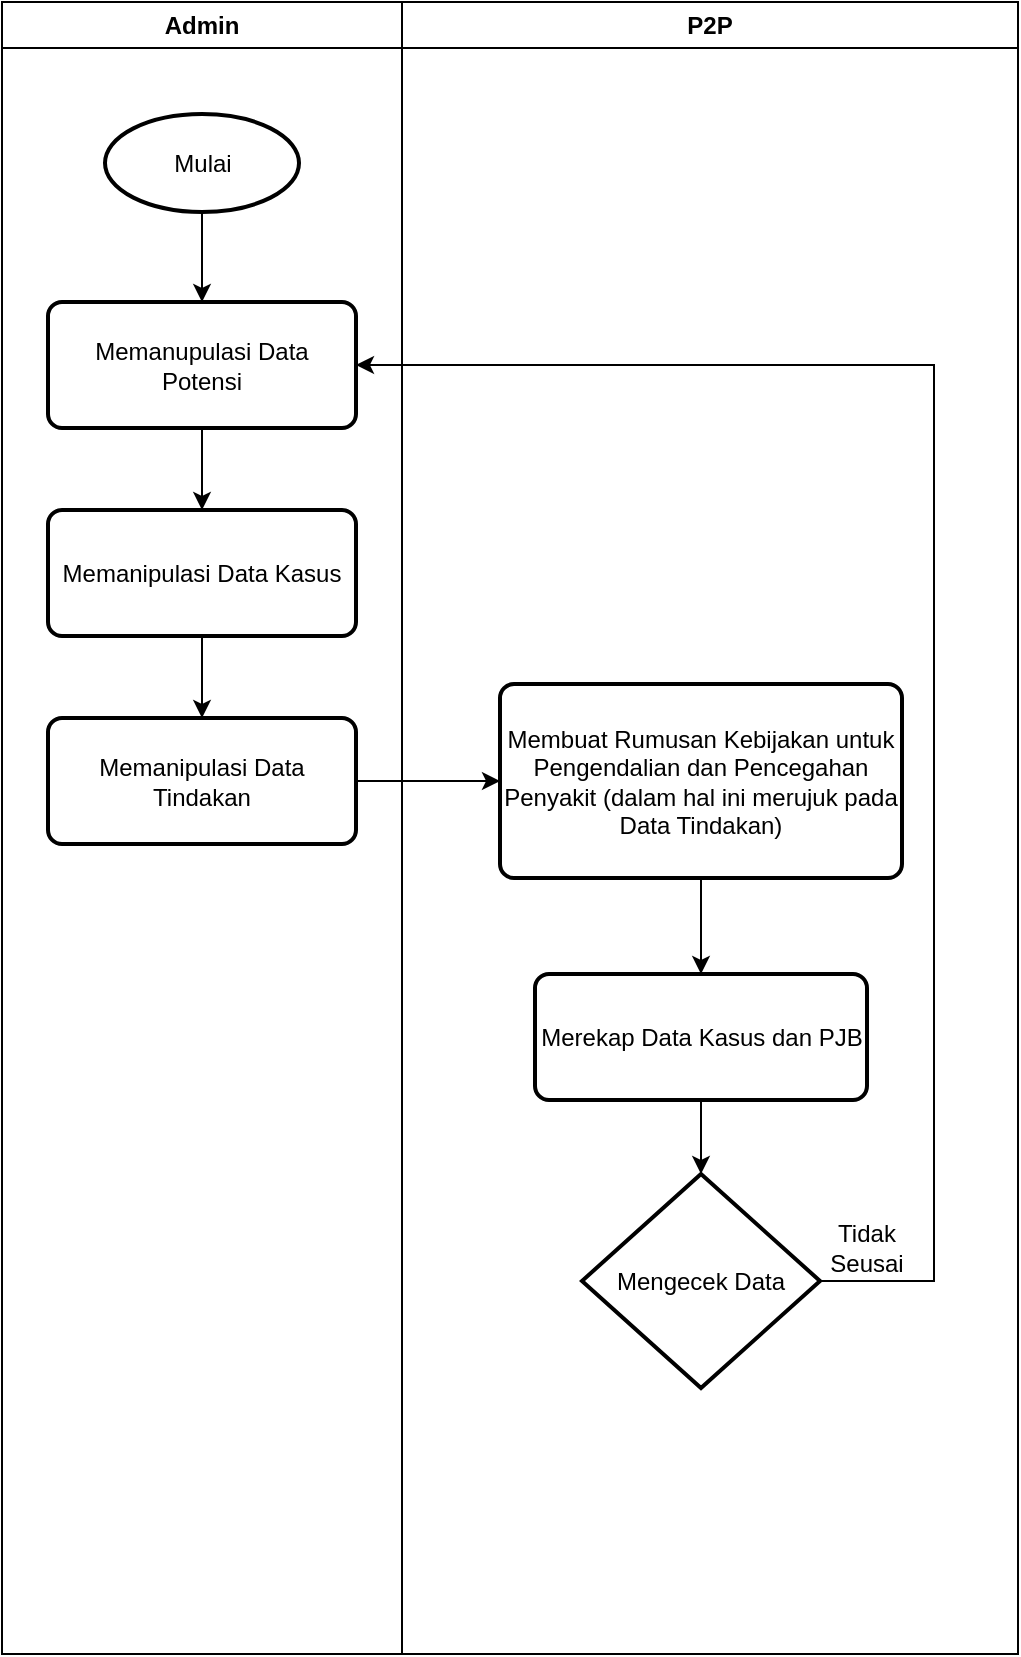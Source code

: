 <mxfile version="21.6.1" type="github">
  <diagram name="Halaman-1" id="N3lFzF_QxEheowapjdO8">
    <mxGraphModel dx="4485" dy="544" grid="1" gridSize="7" guides="1" tooltips="1" connect="1" arrows="1" fold="1" page="1" pageScale="1" pageWidth="1169" pageHeight="827" background="none" math="0" shadow="0">
      <root>
        <mxCell id="0" />
        <mxCell id="1" parent="0" />
        <mxCell id="cxdvPk_amLAOKnpy7xhZ-2" value="Admin" style="swimlane;whiteSpace=wrap;html=1;" vertex="1" parent="1">
          <mxGeometry x="-3504" width="200" height="826" as="geometry" />
        </mxCell>
        <mxCell id="cxdvPk_amLAOKnpy7xhZ-14" style="edgeStyle=orthogonalEdgeStyle;rounded=0;orthogonalLoop=1;jettySize=auto;html=1;exitX=0.5;exitY=1;exitDx=0;exitDy=0;exitPerimeter=0;entryX=0.5;entryY=0;entryDx=0;entryDy=0;" edge="1" parent="cxdvPk_amLAOKnpy7xhZ-2" source="cxdvPk_amLAOKnpy7xhZ-3" target="cxdvPk_amLAOKnpy7xhZ-4">
          <mxGeometry relative="1" as="geometry" />
        </mxCell>
        <mxCell id="cxdvPk_amLAOKnpy7xhZ-3" value="Mulai" style="strokeWidth=2;html=1;shape=mxgraph.flowchart.start_1;whiteSpace=wrap;" vertex="1" parent="cxdvPk_amLAOKnpy7xhZ-2">
          <mxGeometry x="51.5" y="56" width="97" height="49" as="geometry" />
        </mxCell>
        <mxCell id="cxdvPk_amLAOKnpy7xhZ-12" style="edgeStyle=orthogonalEdgeStyle;rounded=0;orthogonalLoop=1;jettySize=auto;html=1;exitX=0.5;exitY=1;exitDx=0;exitDy=0;entryX=0.5;entryY=0;entryDx=0;entryDy=0;" edge="1" parent="cxdvPk_amLAOKnpy7xhZ-2" source="cxdvPk_amLAOKnpy7xhZ-4" target="cxdvPk_amLAOKnpy7xhZ-5">
          <mxGeometry relative="1" as="geometry" />
        </mxCell>
        <mxCell id="cxdvPk_amLAOKnpy7xhZ-4" value="Memanupulasi Data &lt;br&gt;Potensi" style="rounded=1;whiteSpace=wrap;html=1;absoluteArcSize=1;arcSize=14;strokeWidth=2;" vertex="1" parent="cxdvPk_amLAOKnpy7xhZ-2">
          <mxGeometry x="23" y="150" width="154" height="63" as="geometry" />
        </mxCell>
        <mxCell id="cxdvPk_amLAOKnpy7xhZ-13" style="edgeStyle=orthogonalEdgeStyle;rounded=0;orthogonalLoop=1;jettySize=auto;html=1;exitX=0.5;exitY=1;exitDx=0;exitDy=0;entryX=0.5;entryY=0;entryDx=0;entryDy=0;" edge="1" parent="cxdvPk_amLAOKnpy7xhZ-2" source="cxdvPk_amLAOKnpy7xhZ-5" target="cxdvPk_amLAOKnpy7xhZ-10">
          <mxGeometry relative="1" as="geometry" />
        </mxCell>
        <mxCell id="cxdvPk_amLAOKnpy7xhZ-5" value="Memanipulasi Data Kasus" style="rounded=1;whiteSpace=wrap;html=1;absoluteArcSize=1;arcSize=14;strokeWidth=2;" vertex="1" parent="cxdvPk_amLAOKnpy7xhZ-2">
          <mxGeometry x="23" y="254" width="154" height="63" as="geometry" />
        </mxCell>
        <mxCell id="cxdvPk_amLAOKnpy7xhZ-10" value="Memanipulasi Data Tindakan" style="rounded=1;whiteSpace=wrap;html=1;absoluteArcSize=1;arcSize=14;strokeWidth=2;" vertex="1" parent="cxdvPk_amLAOKnpy7xhZ-2">
          <mxGeometry x="23" y="358" width="154" height="63" as="geometry" />
        </mxCell>
        <mxCell id="cxdvPk_amLAOKnpy7xhZ-6" value="P2P" style="swimlane;whiteSpace=wrap;html=1;" vertex="1" parent="1">
          <mxGeometry x="-3304" width="308" height="826" as="geometry" />
        </mxCell>
        <mxCell id="cxdvPk_amLAOKnpy7xhZ-20" style="edgeStyle=orthogonalEdgeStyle;rounded=0;orthogonalLoop=1;jettySize=auto;html=1;exitX=0.5;exitY=1;exitDx=0;exitDy=0;" edge="1" parent="cxdvPk_amLAOKnpy7xhZ-6" source="cxdvPk_amLAOKnpy7xhZ-15" target="cxdvPk_amLAOKnpy7xhZ-16">
          <mxGeometry relative="1" as="geometry" />
        </mxCell>
        <mxCell id="cxdvPk_amLAOKnpy7xhZ-15" value="Membuat Rumusan Kebijakan untuk Pengendalian dan Pencegahan Penyakit (dalam hal ini merujuk pada Data Tindakan)" style="rounded=1;whiteSpace=wrap;html=1;absoluteArcSize=1;arcSize=14;strokeWidth=2;" vertex="1" parent="cxdvPk_amLAOKnpy7xhZ-6">
          <mxGeometry x="49" y="341" width="201" height="97" as="geometry" />
        </mxCell>
        <mxCell id="cxdvPk_amLAOKnpy7xhZ-22" style="edgeStyle=orthogonalEdgeStyle;rounded=0;orthogonalLoop=1;jettySize=auto;html=1;exitX=0.5;exitY=1;exitDx=0;exitDy=0;entryX=0.5;entryY=0;entryDx=0;entryDy=0;entryPerimeter=0;" edge="1" parent="cxdvPk_amLAOKnpy7xhZ-6" source="cxdvPk_amLAOKnpy7xhZ-16" target="cxdvPk_amLAOKnpy7xhZ-18">
          <mxGeometry relative="1" as="geometry" />
        </mxCell>
        <mxCell id="cxdvPk_amLAOKnpy7xhZ-16" value="Merekap Data Kasus dan PJB" style="rounded=1;whiteSpace=wrap;html=1;absoluteArcSize=1;arcSize=14;strokeWidth=2;" vertex="1" parent="cxdvPk_amLAOKnpy7xhZ-6">
          <mxGeometry x="66.5" y="486" width="166" height="63" as="geometry" />
        </mxCell>
        <mxCell id="cxdvPk_amLAOKnpy7xhZ-18" value="Mengecek Data" style="strokeWidth=2;html=1;shape=mxgraph.flowchart.decision;whiteSpace=wrap;" vertex="1" parent="cxdvPk_amLAOKnpy7xhZ-6">
          <mxGeometry x="90" y="586" width="119" height="107" as="geometry" />
        </mxCell>
        <mxCell id="cxdvPk_amLAOKnpy7xhZ-25" value="Tidak Seusai" style="text;html=1;strokeColor=none;fillColor=none;align=center;verticalAlign=middle;whiteSpace=wrap;rounded=0;" vertex="1" parent="cxdvPk_amLAOKnpy7xhZ-6">
          <mxGeometry x="215" y="616" width="35" height="14" as="geometry" />
        </mxCell>
        <mxCell id="cxdvPk_amLAOKnpy7xhZ-19" style="edgeStyle=orthogonalEdgeStyle;rounded=0;orthogonalLoop=1;jettySize=auto;html=1;exitX=1;exitY=0.5;exitDx=0;exitDy=0;entryX=0;entryY=0.5;entryDx=0;entryDy=0;" edge="1" parent="1" source="cxdvPk_amLAOKnpy7xhZ-10" target="cxdvPk_amLAOKnpy7xhZ-15">
          <mxGeometry relative="1" as="geometry" />
        </mxCell>
        <mxCell id="cxdvPk_amLAOKnpy7xhZ-23" style="edgeStyle=orthogonalEdgeStyle;rounded=0;orthogonalLoop=1;jettySize=auto;html=1;exitX=1;exitY=0.5;exitDx=0;exitDy=0;exitPerimeter=0;entryX=1;entryY=0.5;entryDx=0;entryDy=0;" edge="1" parent="1" source="cxdvPk_amLAOKnpy7xhZ-18" target="cxdvPk_amLAOKnpy7xhZ-4">
          <mxGeometry relative="1" as="geometry">
            <mxPoint x="-3024" y="156.556" as="targetPoint" />
            <Array as="points">
              <mxPoint x="-3038" y="640" />
              <mxPoint x="-3038" y="182" />
            </Array>
          </mxGeometry>
        </mxCell>
      </root>
    </mxGraphModel>
  </diagram>
</mxfile>
